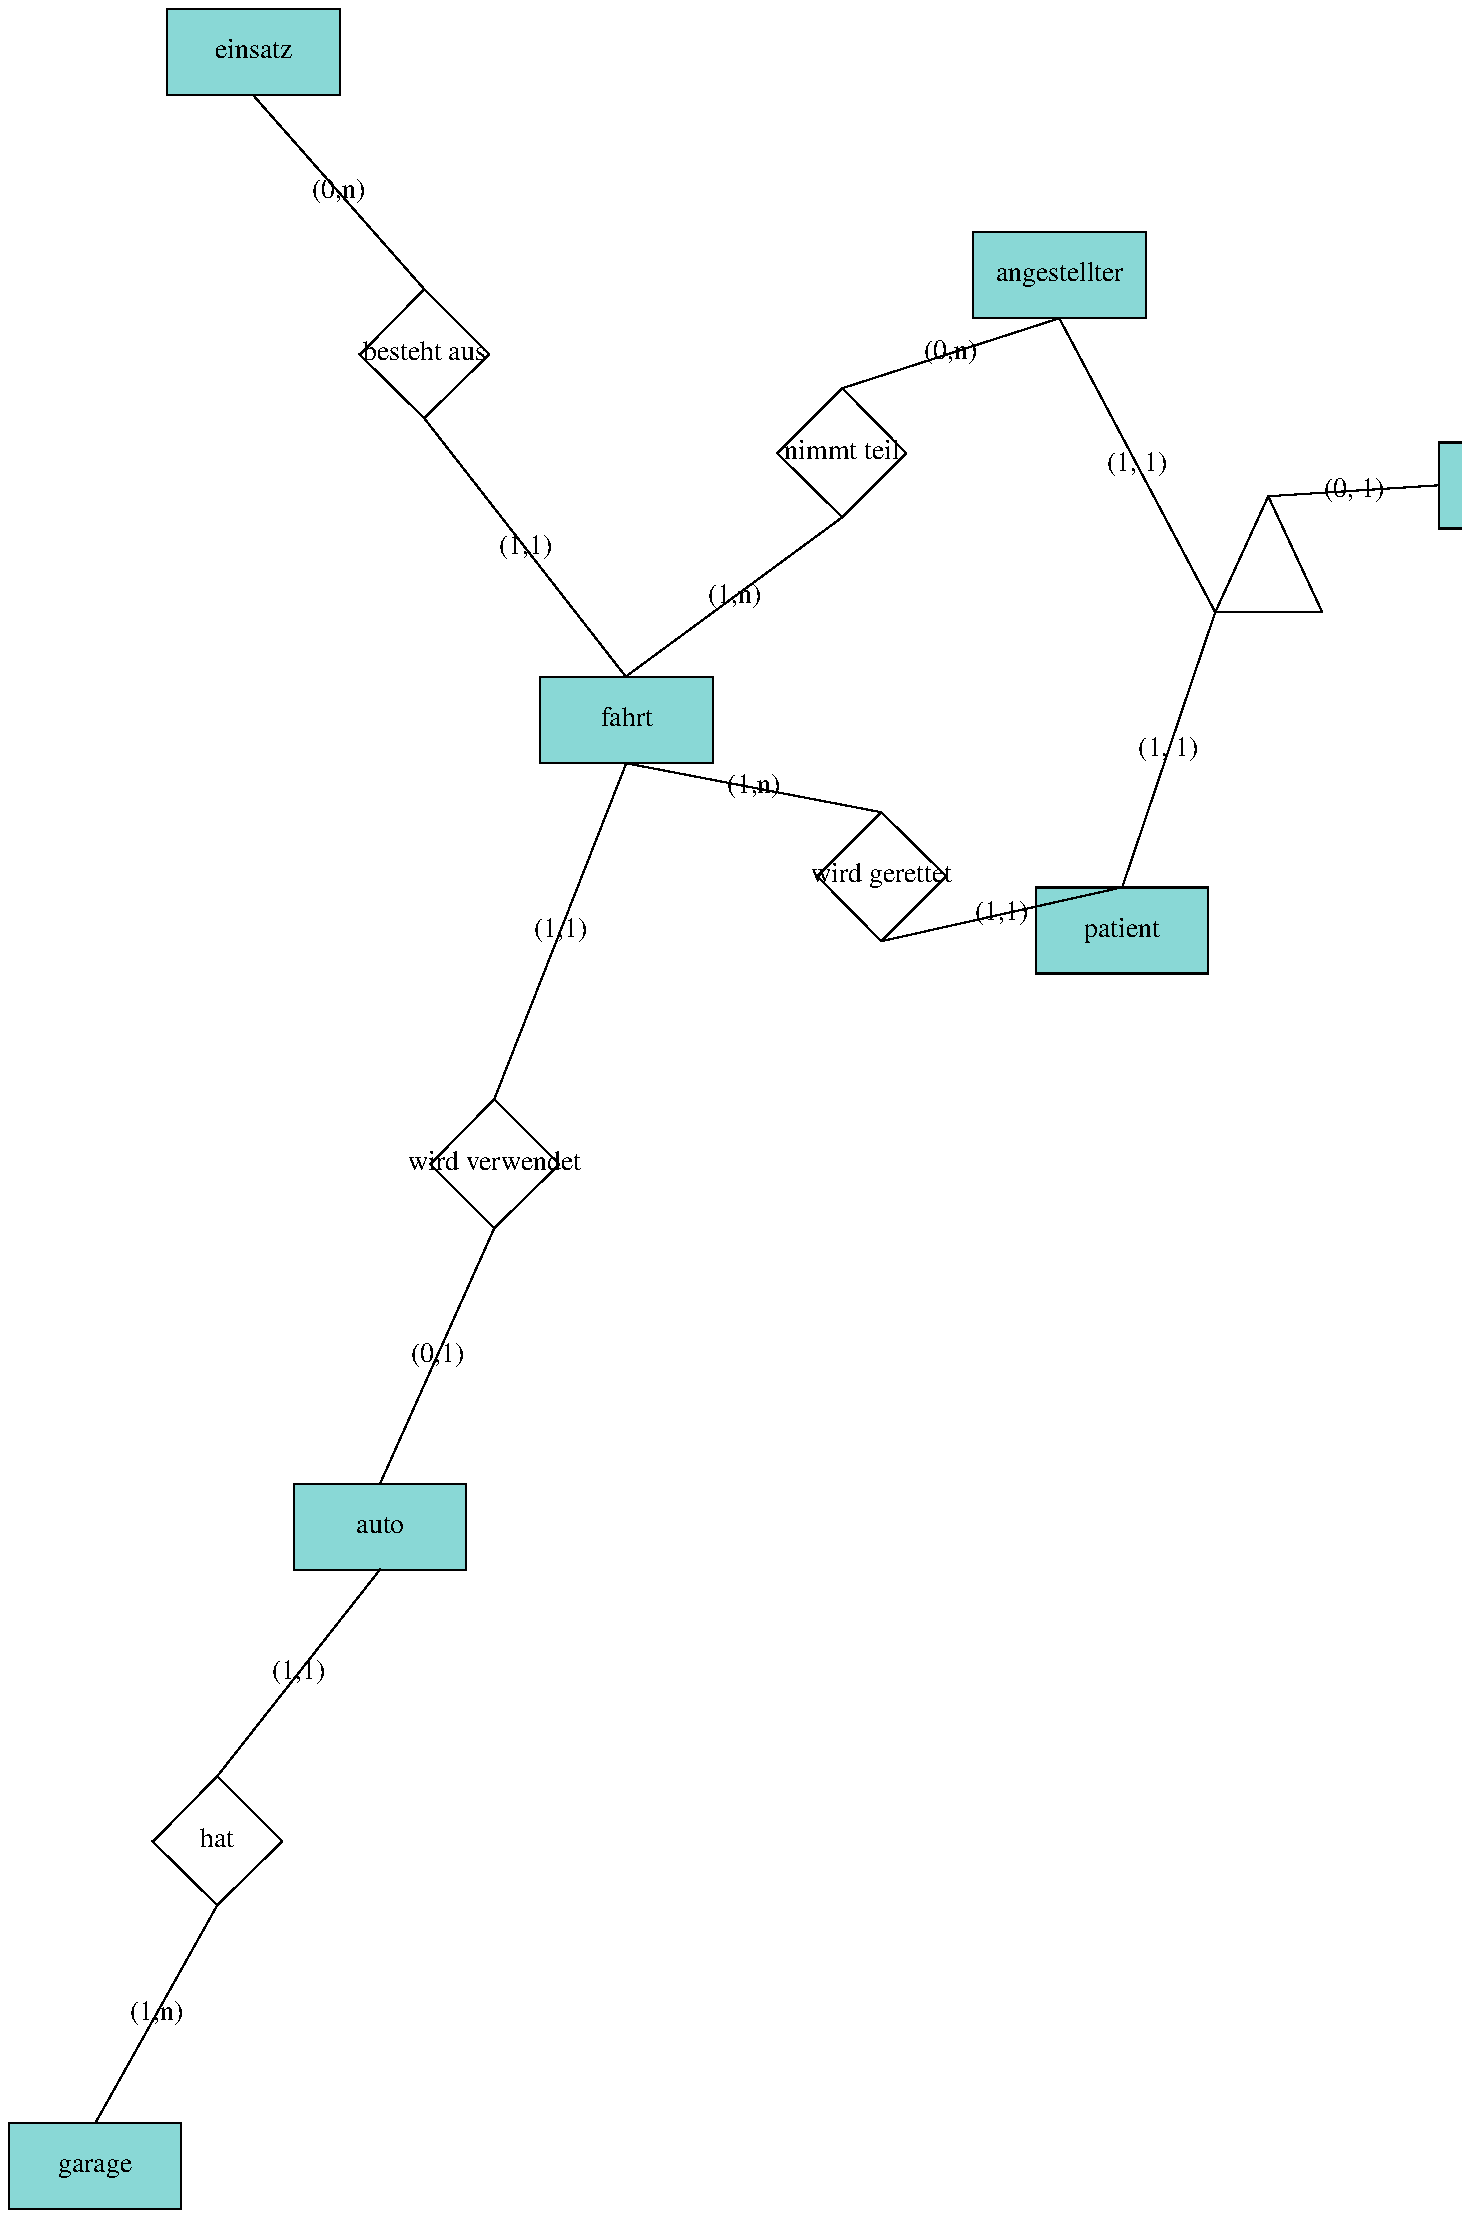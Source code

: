 .PS
.defcolor medblue rgb #89D8D6
boxwid=300; boxht=300;Has: box invis "hat" at (906, 1666);
line from last box .n to last box .e then to last box .s then to last box .w then to last box .n
boxwid=400;boxht= 200;Car: box shaded "medblue" at (1285, 2396) "auto";
boxwid=400;boxht= 200;Garage: box shaded "medblue" at (622, 911) "garage";
boxwid=300; boxht=300;Isbeingused: box invis "wird verwendet" at (1550, 3239);
line from last box .n to last box .e then to last box .s then to last box .w then to last box .n
boxwid=400;boxht= 200;Trip: box shaded "medblue" at (1857, 4271) "fahrt";
boxwid=300; boxht=300;Isbeingrescued: box invis "wird gerettet" at (2449, 3907);
line from last box .n to last box .e then to last box .s then to last box .w then to last box .n
boxwid=400;boxht= 200;Patient: box shaded "medblue" at (3008, 3781) "patient";
boxwid=300; boxht=300;Joins: box invis "nimmt teil" at (2357, 4891);
line from last box .n to last box .e then to last box .s then to last box .w then to last box .n
boxwid=400;boxht= 200;Employee: box shaded "medblue" at (2863, 5305) "angestellter";
boxwid=300; boxht=300;Consistsof: box invis "besteht aus" at (1387, 5121);
line from last box .n to last box .e then to last box .s then to last box .w then to last box .n
boxwid=400;boxht= 200;Mission: box shaded "medblue" at (990, 5823) "einsatz";
boxwid=400;boxht= 200;Person: box shaded "medblue" at (3945, 4815) "person";
line from Consistsof .n to Mission .s;
box invis at last line .center "(0,n)";
line from Consistsof .s to Trip .n;
box invis at last line .center "(1,1)";
line from Joins .n to Employee .s;
box invis at last line .center "(0,n)";
line from Joins .s to Trip .n;
box invis at last line .center "(1,n)";
line from Isbeingrescued .s to Patient .n;
box invis at last line .center "(1,1)";
line from Isbeingrescued .n to Trip .s;
box invis at last line .center "(1,n)";
line from Isbeingused .s to Car .n;
box invis at last line .center "(0,1)";
line from Isbeingused .n to Trip .s;
box invis at last line .center "(1,1)";
line from Has .n to Car .s;
box invis at last line .center "(1,1)";
line from Has .s to Garage .n;
box invis at last line .center "(1,n)";
boxht=270; boxwid=250;Isa: box invis at (3349, 4655);
line from last box .n to last box .se then to last box .sw then to last box .n
line from Isa .n to Person .w;
box invis at last line .center "(0, 1)";
line from Isa .sw to Patient .n;
box invis at last line .center "(1, 1)";
line from Isa .sw to Employee .s;
box invis at last line .center "(1, 1)";
.PE
